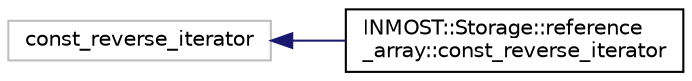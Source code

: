 digraph "Graphical Class Hierarchy"
{
  edge [fontname="Helvetica",fontsize="10",labelfontname="Helvetica",labelfontsize="10"];
  node [fontname="Helvetica",fontsize="10",shape=record];
  rankdir="LR";
  Node1 [label="const_reverse_iterator",height=0.2,width=0.4,color="grey75", fillcolor="white", style="filled"];
  Node1 -> Node2 [dir="back",color="midnightblue",fontsize="10",style="solid",fontname="Helvetica"];
  Node2 [label="INMOST::Storage::reference\l_array::const_reverse_iterator",height=0.2,width=0.4,color="black", fillcolor="white", style="filled",URL="$classINMOST_1_1Storage_1_1reference__array_1_1const__reverse__iterator.html"];
}
